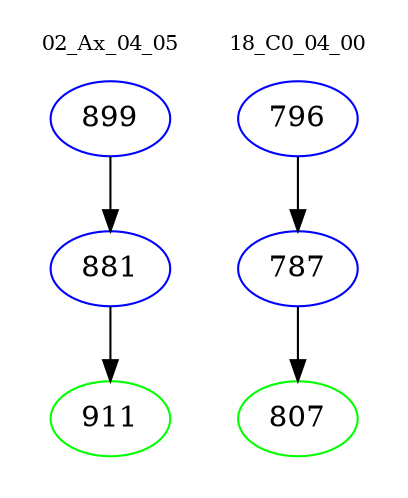 digraph{
subgraph cluster_0 {
color = white
label = "02_Ax_04_05";
fontsize=10;
T0_899 [label="899", color="blue"]
T0_899 -> T0_881 [color="black"]
T0_881 [label="881", color="blue"]
T0_881 -> T0_911 [color="black"]
T0_911 [label="911", color="green"]
}
subgraph cluster_1 {
color = white
label = "18_C0_04_00";
fontsize=10;
T1_796 [label="796", color="blue"]
T1_796 -> T1_787 [color="black"]
T1_787 [label="787", color="blue"]
T1_787 -> T1_807 [color="black"]
T1_807 [label="807", color="green"]
}
}
